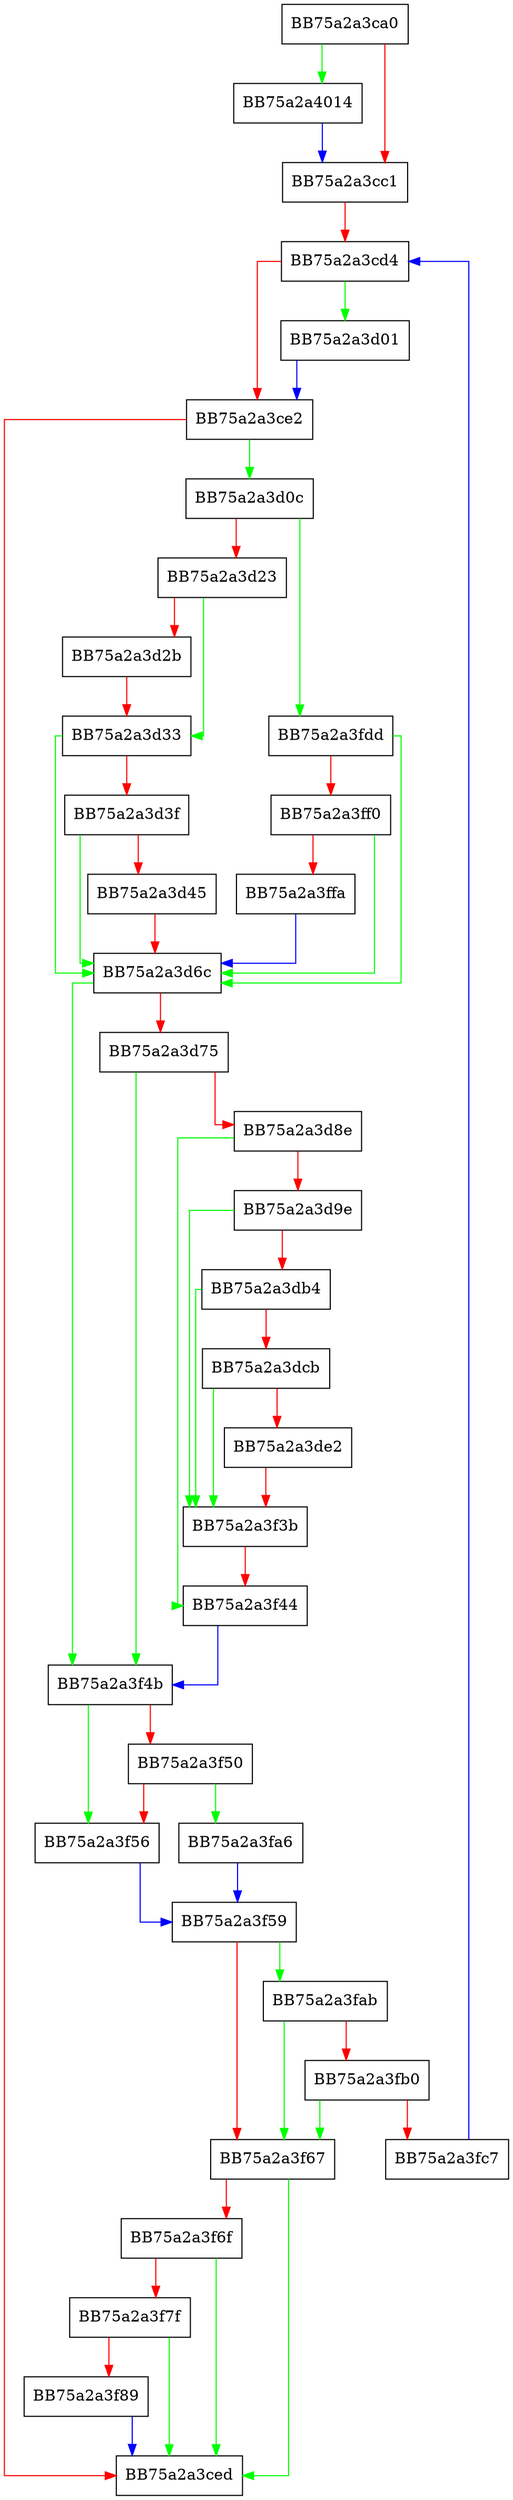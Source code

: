 digraph try_statement_step {
  node [shape="box"];
  graph [splines=ortho];
  BB75a2a3ca0 -> BB75a2a4014 [color="green"];
  BB75a2a3ca0 -> BB75a2a3cc1 [color="red"];
  BB75a2a3cc1 -> BB75a2a3cd4 [color="red"];
  BB75a2a3cd4 -> BB75a2a3d01 [color="green"];
  BB75a2a3cd4 -> BB75a2a3ce2 [color="red"];
  BB75a2a3ce2 -> BB75a2a3d0c [color="green"];
  BB75a2a3ce2 -> BB75a2a3ced [color="red"];
  BB75a2a3d01 -> BB75a2a3ce2 [color="blue"];
  BB75a2a3d0c -> BB75a2a3fdd [color="green"];
  BB75a2a3d0c -> BB75a2a3d23 [color="red"];
  BB75a2a3d23 -> BB75a2a3d33 [color="green"];
  BB75a2a3d23 -> BB75a2a3d2b [color="red"];
  BB75a2a3d2b -> BB75a2a3d33 [color="red"];
  BB75a2a3d33 -> BB75a2a3d6c [color="green"];
  BB75a2a3d33 -> BB75a2a3d3f [color="red"];
  BB75a2a3d3f -> BB75a2a3d6c [color="green"];
  BB75a2a3d3f -> BB75a2a3d45 [color="red"];
  BB75a2a3d45 -> BB75a2a3d6c [color="red"];
  BB75a2a3d6c -> BB75a2a3f4b [color="green"];
  BB75a2a3d6c -> BB75a2a3d75 [color="red"];
  BB75a2a3d75 -> BB75a2a3f4b [color="green"];
  BB75a2a3d75 -> BB75a2a3d8e [color="red"];
  BB75a2a3d8e -> BB75a2a3f44 [color="green"];
  BB75a2a3d8e -> BB75a2a3d9e [color="red"];
  BB75a2a3d9e -> BB75a2a3f3b [color="green"];
  BB75a2a3d9e -> BB75a2a3db4 [color="red"];
  BB75a2a3db4 -> BB75a2a3f3b [color="green"];
  BB75a2a3db4 -> BB75a2a3dcb [color="red"];
  BB75a2a3dcb -> BB75a2a3f3b [color="green"];
  BB75a2a3dcb -> BB75a2a3de2 [color="red"];
  BB75a2a3de2 -> BB75a2a3f3b [color="red"];
  BB75a2a3f3b -> BB75a2a3f44 [color="red"];
  BB75a2a3f44 -> BB75a2a3f4b [color="blue"];
  BB75a2a3f4b -> BB75a2a3f56 [color="green"];
  BB75a2a3f4b -> BB75a2a3f50 [color="red"];
  BB75a2a3f50 -> BB75a2a3fa6 [color="green"];
  BB75a2a3f50 -> BB75a2a3f56 [color="red"];
  BB75a2a3f56 -> BB75a2a3f59 [color="blue"];
  BB75a2a3f59 -> BB75a2a3fab [color="green"];
  BB75a2a3f59 -> BB75a2a3f67 [color="red"];
  BB75a2a3f67 -> BB75a2a3ced [color="green"];
  BB75a2a3f67 -> BB75a2a3f6f [color="red"];
  BB75a2a3f6f -> BB75a2a3ced [color="green"];
  BB75a2a3f6f -> BB75a2a3f7f [color="red"];
  BB75a2a3f7f -> BB75a2a3ced [color="green"];
  BB75a2a3f7f -> BB75a2a3f89 [color="red"];
  BB75a2a3f89 -> BB75a2a3ced [color="blue"];
  BB75a2a3fa6 -> BB75a2a3f59 [color="blue"];
  BB75a2a3fab -> BB75a2a3f67 [color="green"];
  BB75a2a3fab -> BB75a2a3fb0 [color="red"];
  BB75a2a3fb0 -> BB75a2a3f67 [color="green"];
  BB75a2a3fb0 -> BB75a2a3fc7 [color="red"];
  BB75a2a3fc7 -> BB75a2a3cd4 [color="blue"];
  BB75a2a3fdd -> BB75a2a3d6c [color="green"];
  BB75a2a3fdd -> BB75a2a3ff0 [color="red"];
  BB75a2a3ff0 -> BB75a2a3d6c [color="green"];
  BB75a2a3ff0 -> BB75a2a3ffa [color="red"];
  BB75a2a3ffa -> BB75a2a3d6c [color="blue"];
  BB75a2a4014 -> BB75a2a3cc1 [color="blue"];
}